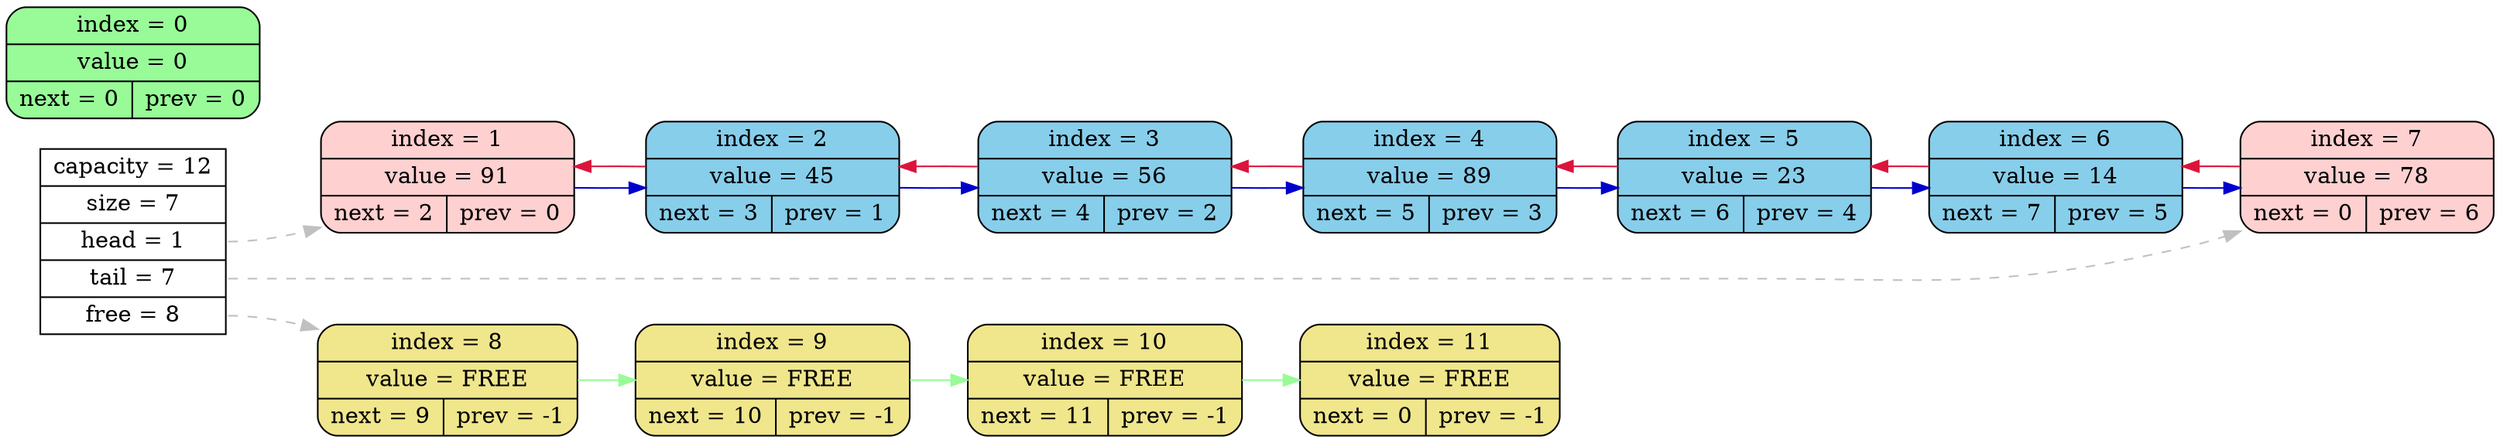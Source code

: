 digraph
{
    rankdir = LR;
    node_info[shape = record, label = "{{capacity = 12 | size = 7 | <f0> head = 1 | <f1> tail = 7 | <f2> free = 8}}"];

    node0[shape = Mrecord, label = "{index = 0} | {value = 0} | {next = 0 | prev = 0}",
            style="filled", fillcolor="#98FB98"];
    node1[shape = Mrecord, label = "{index = 1} | {value = 91} | {next = 2 | prev = 0}",
            style="filled", fillcolor="#FFD0D0"];
    node2[shape = Mrecord, label = "{index = 2} | {value = 45} | {next = 3 | prev = 1}",
            style="filled", fillcolor="#87CEEB"];
    node3[shape = Mrecord, label = "{index = 3} | {value = 56} | {next = 4 | prev = 2}",
            style="filled", fillcolor="#87CEEB"];
    node4[shape = Mrecord, label = "{index = 4} | {value = 89} | {next = 5 | prev = 3}",
            style="filled", fillcolor="#87CEEB"];
    node5[shape = Mrecord, label = "{index = 5} | {value = 23} | {next = 6 | prev = 4}",
            style="filled", fillcolor="#87CEEB"];
    node6[shape = Mrecord, label = "{index = 6} | {value = 14} | {next = 7 | prev = 5}",
            style="filled", fillcolor="#87CEEB"];
    node7[shape = Mrecord, label = "{index = 7} | {value = 78} | {next = 0 | prev = 6}",
            style="filled", fillcolor="#FFD0D0"];
    node8[shape = Mrecord, label = "{index = 8} | {value = FREE} | {next = 9 | prev = -1}",
            style="filled", fillcolor="#F0E68C"];
    node9[shape = Mrecord, label = "{index = 9} | {value = FREE} | {next = 10 | prev = -1}",
            style="filled", fillcolor="#F0E68C"];
    node10[shape = Mrecord, label = "{index = 10} | {value = FREE} | {next = 11 | prev = -1}",
            style="filled", fillcolor="#F0E68C"];
    node11[shape = Mrecord, label = "{index = 11} | {value = FREE} | {next = 0 | prev = -1}",
            style="filled", fillcolor="#F0E68C"];
    node1->node2 [color = "#0000CD"];
    node2->node1 [color = "#DC143C"];
    node2->node3 [color = "#0000CD"];
    node3->node2 [color = "#DC143C"];
    node3->node4 [color = "#0000CD"];
    node4->node3 [color = "#DC143C"];
    node4->node5 [color = "#0000CD"];
    node5->node4 [color = "#DC143C"];
    node5->node6 [color = "#0000CD"];
    node6->node5 [color = "#DC143C"];
    node6->node7 [color = "#0000CD"];
    node7->node6 [color = "#DC143C"];
    node8->node9 [color = "#98FB98"];
    node9->node10 [color = "#98FB98"];
    node10->node11 [color = "#98FB98"];
    node_info:<f0>->node1 [color = "gray", style="dashed"];
    node_info:<f1>->node7 [color = "gray", style="dashed"];
    node_info:<f2>->node8 [color = "gray", style="dashed"];
}